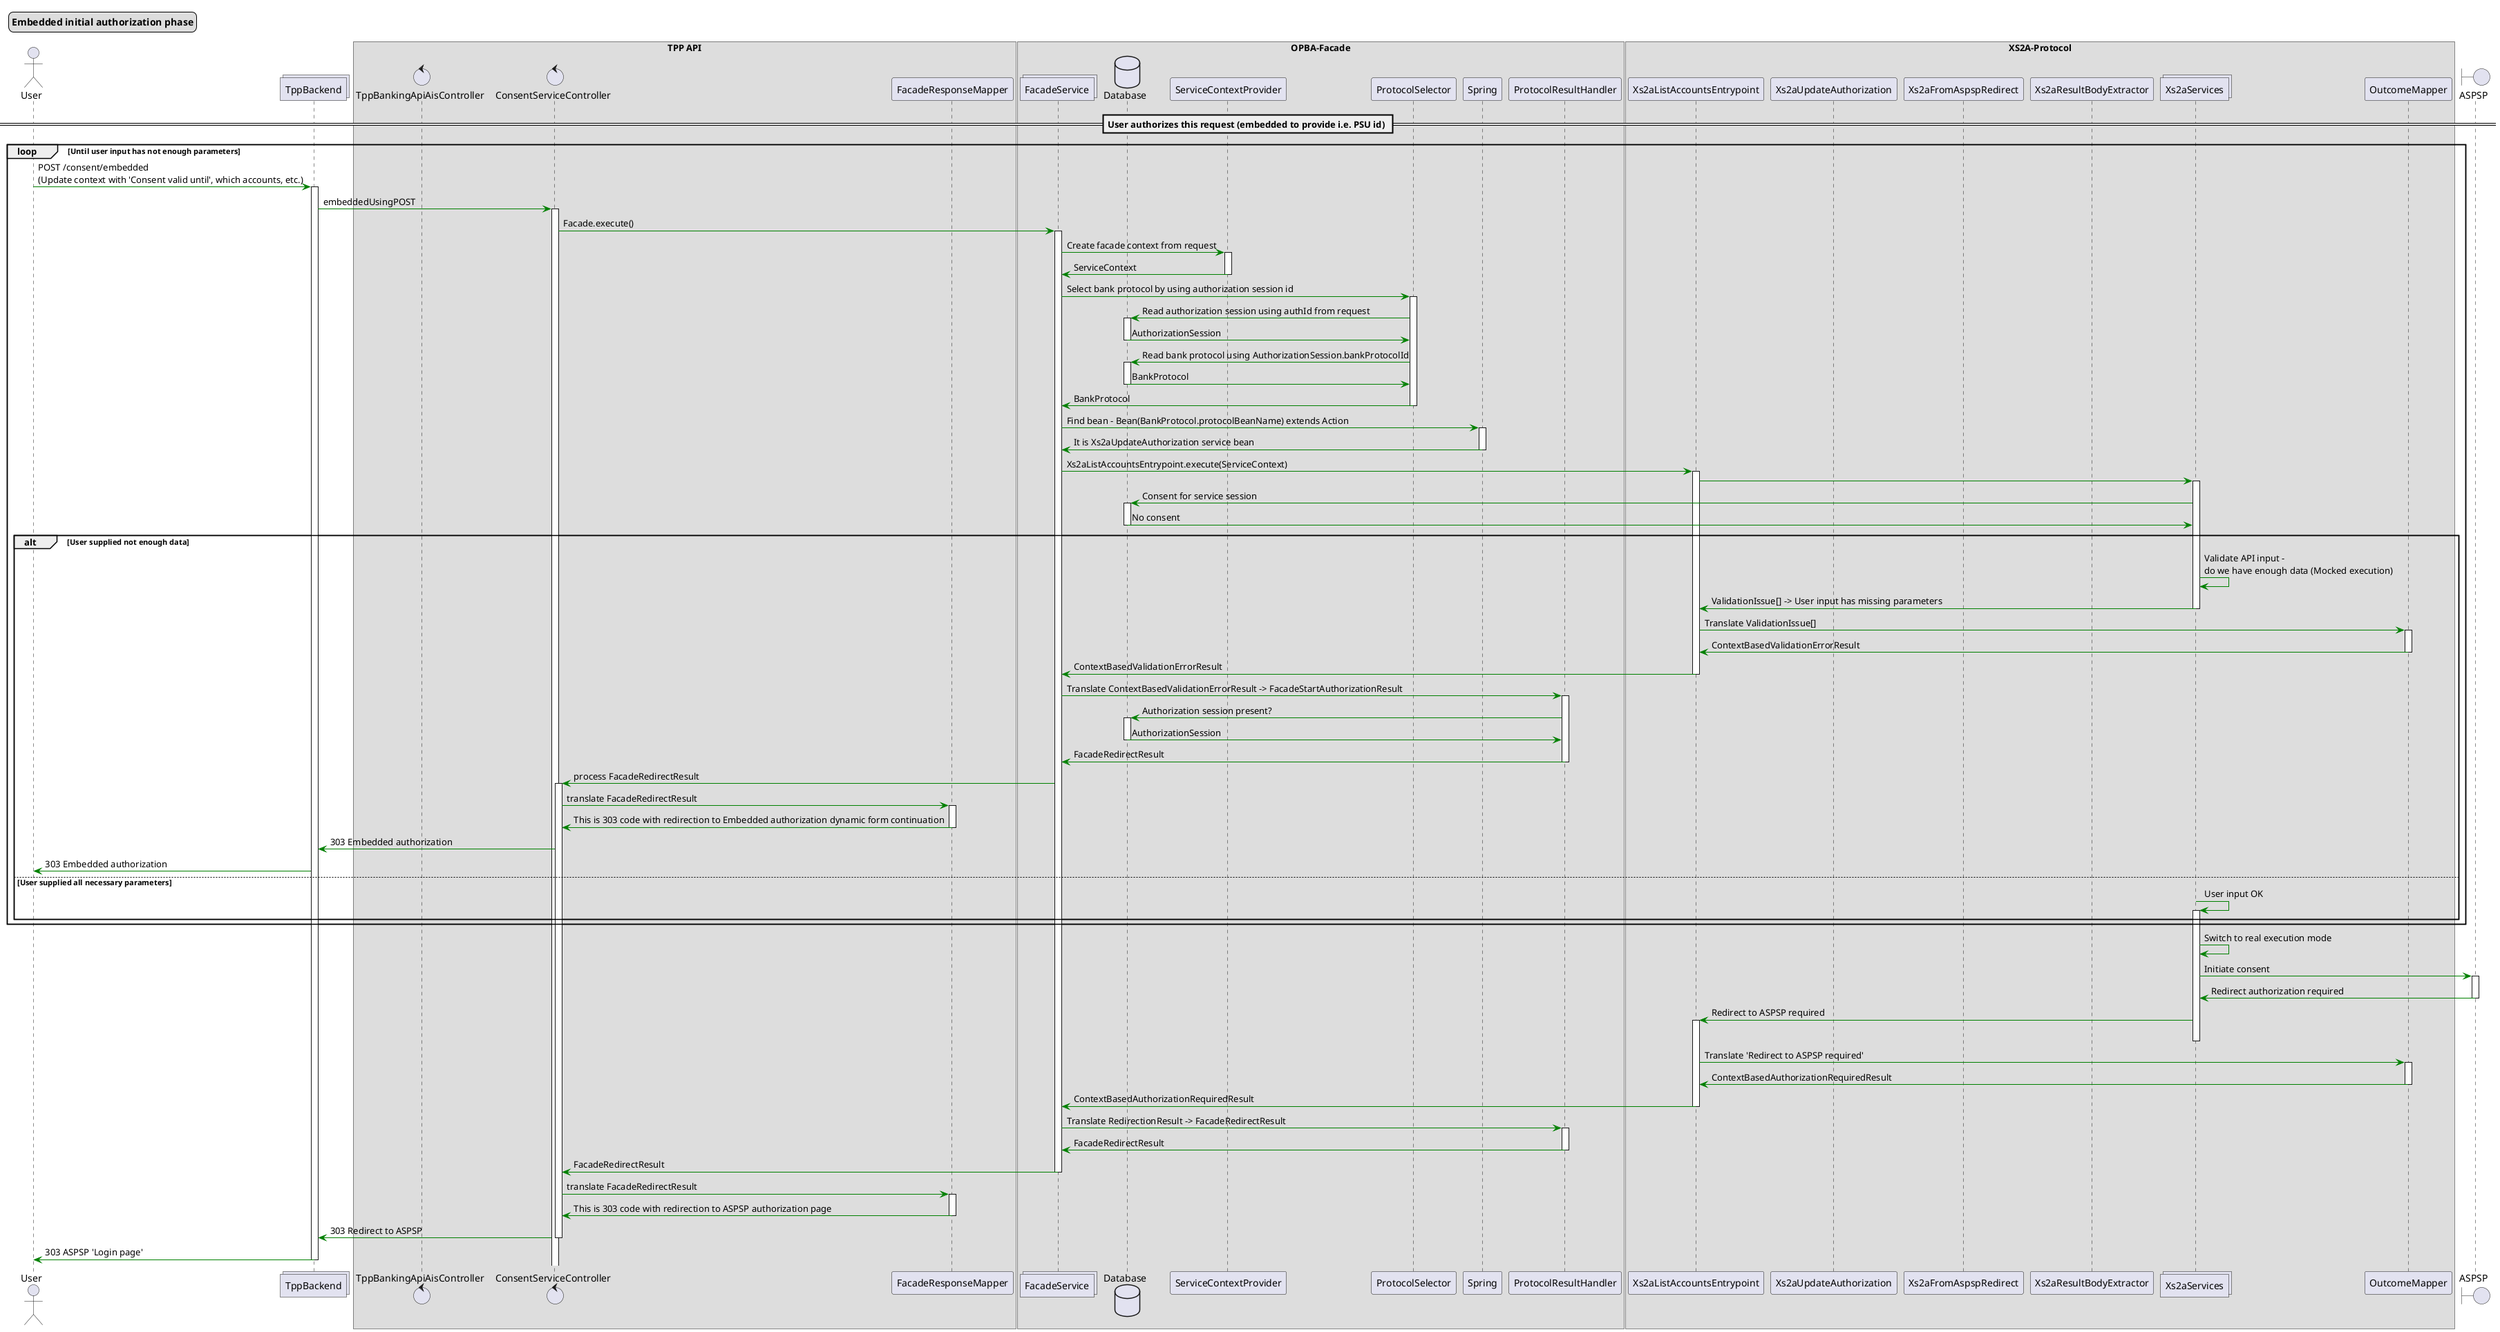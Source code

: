 @startuml
legend top left
  <b>Embedded initial authorization phase</b>
endlegend

actor User

collections TppBackend

box "TPP API"
control TppBankingApiAisController
control ConsentServiceController
participant FacadeResponseMapper
endbox

box "OPBA-Facade"
collections FacadeService
database Database
participant ServiceContextProvider
participant ProtocolSelector
participant Spring
participant ProtocolResultHandler
endbox

box "XS2A-Protocol"
participant Xs2aListAccountsEntrypoint
participant Xs2aUpdateAuthorization
participant Xs2aFromAspspRedirect
participant Xs2aResultBodyExtractor
collections Xs2aServices
participant OutcomeMapper
endbox

boundary ASPSP

== User authorizes this request (embedded to provide i.e. PSU id) ==
loop Until user input has not enough parameters
User [#green]-> TppBackend ++ : POST /consent/embedded\n(Update context with 'Consent valid until', which accounts, etc.)
TppBackend [#green]-> ConsentServiceController ++ : embeddedUsingPOST
ConsentServiceController [#green]-> FacadeService ++ : Facade.execute()
FacadeService [#green]-> ServiceContextProvider ++ : Create facade context from request
FacadeService <-[#green] ServiceContextProvider -- : ServiceContext
FacadeService [#green]-> ProtocolSelector ++: Select bank protocol by using authorization session id
ProtocolSelector [#green]-> Database ++ : Read authorization session using authId from request
Database [#green]-> ProtocolSelector -- : AuthorizationSession
ProtocolSelector [#green]-> Database ++ : Read bank protocol using AuthorizationSession.bankProtocolId
Database [#green]-> ProtocolSelector -- : BankProtocol
ProtocolSelector [#green]-> FacadeService -- : BankProtocol
FacadeService [#green]-> Spring ++ : Find bean - Bean(BankProtocol.protocolBeanName) extends Action
FacadeService <-[#green] Spring -- : It is Xs2aUpdateAuthorization service bean
FacadeService [#green]-> Xs2aListAccountsEntrypoint ++ : Xs2aListAccountsEntrypoint.execute(ServiceContext)
Xs2aListAccountsEntrypoint [#green]-> Xs2aServices ++
Xs2aServices [#green]-> Database ++ : Consent for service session
Xs2aServices <-[#green] Database -- : No consent
alt User supplied not enough data
  Xs2aServices [#green]-> Xs2aServices : Validate API input -\ndo we have enough data (Mocked execution)
  Xs2aServices [#green]-> Xs2aListAccountsEntrypoint -- : ValidationIssue[] -> User input has missing parameters
  Xs2aListAccountsEntrypoint [#green]-> OutcomeMapper ++ : Translate ValidationIssue[]
  OutcomeMapper [#green]-> Xs2aListAccountsEntrypoint -- : ContextBasedValidationErrorResult
  Xs2aListAccountsEntrypoint [#green]-> FacadeService -- : ContextBasedValidationErrorResult
  FacadeService [#green]-> ProtocolResultHandler ++ : Translate ContextBasedValidationErrorResult -> FacadeStartAuthorizationResult
  ProtocolResultHandler [#green]-> Database ++ : Authorization session present?
  Database [#green]-> ProtocolResultHandler -- : AuthorizationSession
  ProtocolResultHandler [#green]-> FacadeService -- : FacadeRedirectResult
  FacadeService [#green]-> ConsentServiceController ++ : process FacadeRedirectResult
  ConsentServiceController [#green]-> FacadeResponseMapper ++ : translate FacadeRedirectResult
  FacadeResponseMapper [#green]-> ConsentServiceController -- : This is 303 code with redirection to Embedded authorization dynamic form continuation
  ConsentServiceController [#green]-> TppBackend  : 303 Embedded authorization
  TppBackend [#green]-> User : 303 Embedded authorization
else User supplied all necessary parameters
  Xs2aServices [#green]-> Xs2aServices ++ : User input OK
end
end

Xs2aServices [#green]-> Xs2aServices : Switch to real execution mode
Xs2aServices [#green]-> ASPSP ++ : Initiate consent
ASPSP [#green]-> Xs2aServices -- : Redirect authorization required
Xs2aServices [#green]-> Xs2aListAccountsEntrypoint ++ : Redirect to ASPSP required
deactivate Xs2aServices
Xs2aListAccountsEntrypoint [#green]-> OutcomeMapper ++ : Translate 'Redirect to ASPSP required'
OutcomeMapper [#green]-> Xs2aListAccountsEntrypoint -- : ContextBasedAuthorizationRequiredResult
Xs2aListAccountsEntrypoint [#green]-> FacadeService -- : ContextBasedAuthorizationRequiredResult
FacadeService [#green]-> ProtocolResultHandler ++ : Translate RedirectionResult -> FacadeRedirectResult
ProtocolResultHandler [#green]-> FacadeService -- : FacadeRedirectResult
FacadeService [#green]-> ConsentServiceController -- : FacadeRedirectResult
ConsentServiceController [#green]-> FacadeResponseMapper ++ : translate FacadeRedirectResult
FacadeResponseMapper [#green]-> ConsentServiceController -- : This is 303 code with redirection to ASPSP authorization page
ConsentServiceController [#green]-> TppBackend -- : 303 Redirect to ASPSP
TppBackend [#green]-> User -- : 303 ASPSP 'Login page'
@enduml
